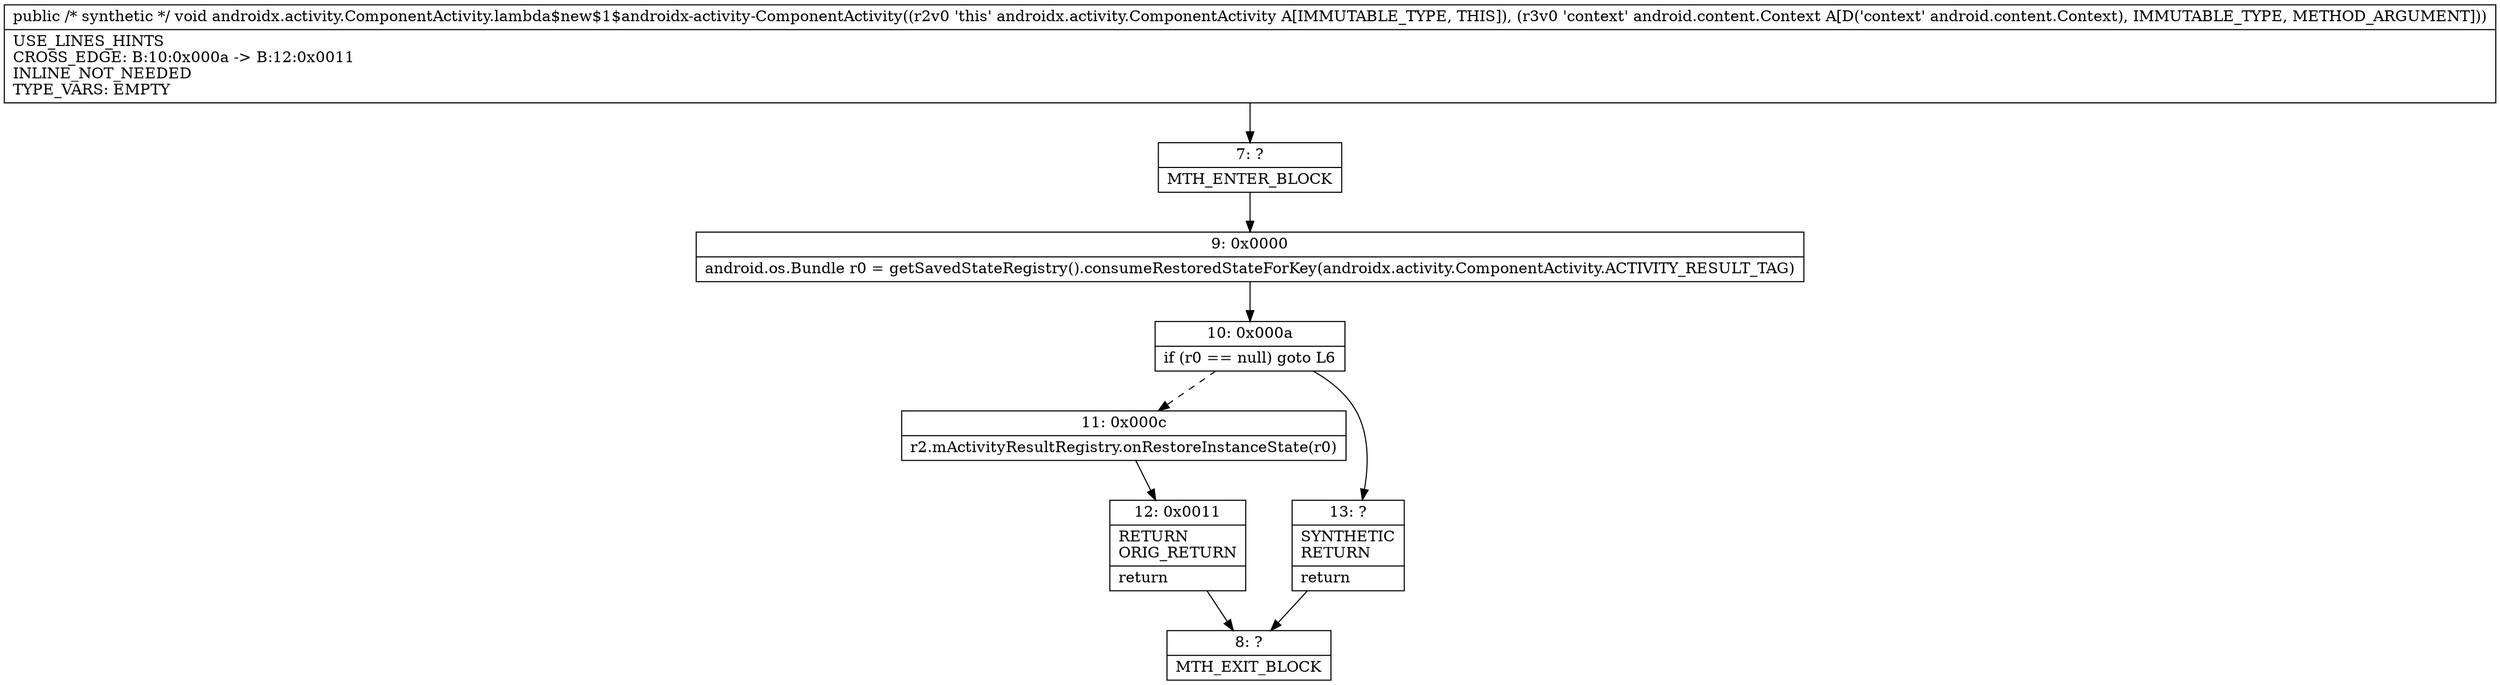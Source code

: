 digraph "CFG forandroidx.activity.ComponentActivity.lambda$new$1$androidx\-activity\-ComponentActivity(Landroid\/content\/Context;)V" {
Node_7 [shape=record,label="{7\:\ ?|MTH_ENTER_BLOCK\l}"];
Node_9 [shape=record,label="{9\:\ 0x0000|android.os.Bundle r0 = getSavedStateRegistry().consumeRestoredStateForKey(androidx.activity.ComponentActivity.ACTIVITY_RESULT_TAG)\l}"];
Node_10 [shape=record,label="{10\:\ 0x000a|if (r0 == null) goto L6\l}"];
Node_11 [shape=record,label="{11\:\ 0x000c|r2.mActivityResultRegistry.onRestoreInstanceState(r0)\l}"];
Node_12 [shape=record,label="{12\:\ 0x0011|RETURN\lORIG_RETURN\l|return\l}"];
Node_8 [shape=record,label="{8\:\ ?|MTH_EXIT_BLOCK\l}"];
Node_13 [shape=record,label="{13\:\ ?|SYNTHETIC\lRETURN\l|return\l}"];
MethodNode[shape=record,label="{public \/* synthetic *\/ void androidx.activity.ComponentActivity.lambda$new$1$androidx\-activity\-ComponentActivity((r2v0 'this' androidx.activity.ComponentActivity A[IMMUTABLE_TYPE, THIS]), (r3v0 'context' android.content.Context A[D('context' android.content.Context), IMMUTABLE_TYPE, METHOD_ARGUMENT]))  | USE_LINES_HINTS\lCROSS_EDGE: B:10:0x000a \-\> B:12:0x0011\lINLINE_NOT_NEEDED\lTYPE_VARS: EMPTY\l}"];
MethodNode -> Node_7;Node_7 -> Node_9;
Node_9 -> Node_10;
Node_10 -> Node_11[style=dashed];
Node_10 -> Node_13;
Node_11 -> Node_12;
Node_12 -> Node_8;
Node_13 -> Node_8;
}

